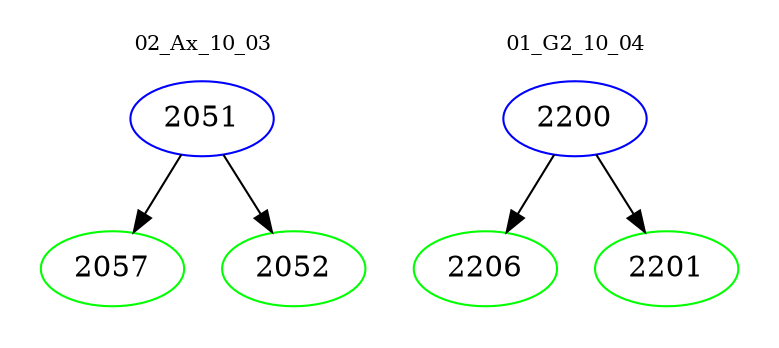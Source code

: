 digraph{
subgraph cluster_0 {
color = white
label = "02_Ax_10_03";
fontsize=10;
T0_2051 [label="2051", color="blue"]
T0_2051 -> T0_2057 [color="black"]
T0_2057 [label="2057", color="green"]
T0_2051 -> T0_2052 [color="black"]
T0_2052 [label="2052", color="green"]
}
subgraph cluster_1 {
color = white
label = "01_G2_10_04";
fontsize=10;
T1_2200 [label="2200", color="blue"]
T1_2200 -> T1_2206 [color="black"]
T1_2206 [label="2206", color="green"]
T1_2200 -> T1_2201 [color="black"]
T1_2201 [label="2201", color="green"]
}
}
